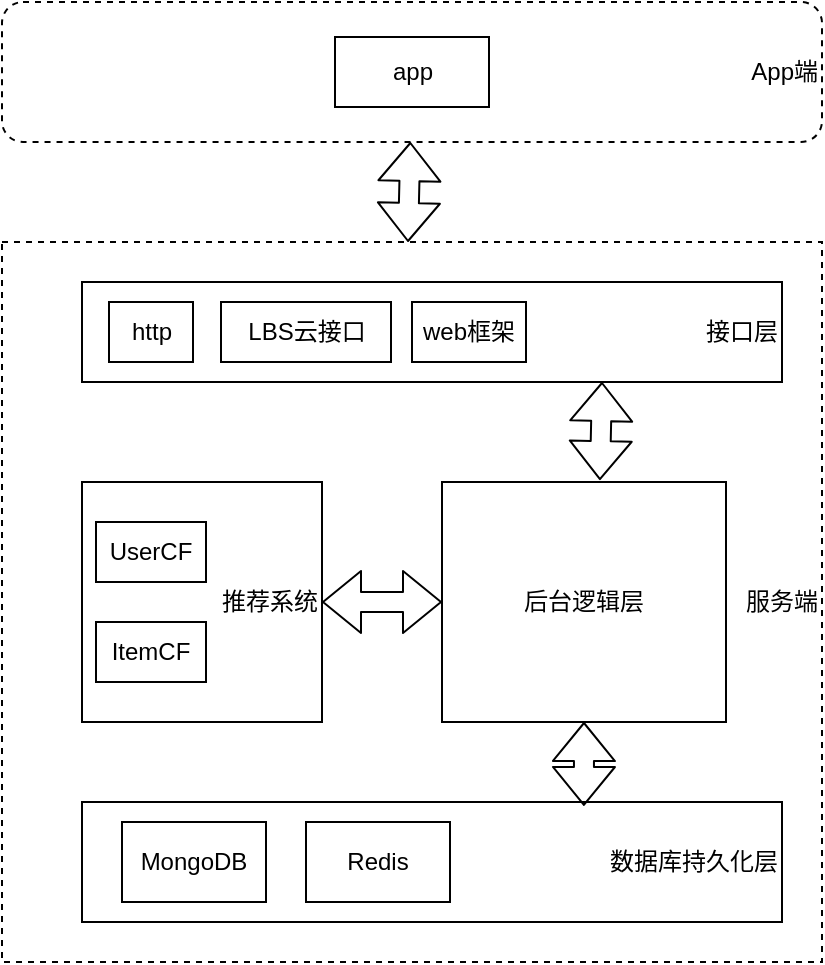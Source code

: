 <mxfile version="12.2.0" type="device" pages="1"><diagram id="XwW8bTnpN6n__7zBgSvp" name="Page-1"><mxGraphModel dx="1038" dy="556" grid="1" gridSize="10" guides="1" tooltips="1" connect="1" arrows="1" fold="1" page="1" pageScale="1" pageWidth="827" pageHeight="1169" math="0" shadow="0"><root><mxCell id="0"/><mxCell id="1" parent="0"/><mxCell id="LG87R7xDK4JqHf7dmasr-1" value="&lt;div&gt;&lt;span&gt;App端&lt;/span&gt;&lt;/div&gt;&lt;div&gt;&lt;/div&gt;" style="rounded=1;whiteSpace=wrap;html=1;dashed=1;align=right;" vertex="1" parent="1"><mxGeometry x="208" y="60" width="410" height="70" as="geometry"/></mxCell><mxCell id="LG87R7xDK4JqHf7dmasr-2" value="&lt;span style=&quot;white-space: normal&quot;&gt;app&lt;/span&gt;" style="rounded=0;whiteSpace=wrap;html=1;" vertex="1" parent="1"><mxGeometry x="374.5" y="77.5" width="77" height="35" as="geometry"/></mxCell><mxCell id="LG87R7xDK4JqHf7dmasr-3" value="服务端" style="rounded=0;whiteSpace=wrap;html=1;dashed=1;align=right;" vertex="1" parent="1"><mxGeometry x="208" y="180" width="410" height="360" as="geometry"/></mxCell><mxCell id="LG87R7xDK4JqHf7dmasr-4" value="" style="shape=flexArrow;endArrow=classic;startArrow=classic;html=1;" edge="1" parent="1" target="LG87R7xDK4JqHf7dmasr-1"><mxGeometry width="50" height="50" relative="1" as="geometry"><mxPoint x="411" y="180" as="sourcePoint"/><mxPoint x="458" y="130" as="targetPoint"/></mxGeometry></mxCell><mxCell id="LG87R7xDK4JqHf7dmasr-5" value="接口层" style="rounded=0;whiteSpace=wrap;html=1;align=right;" vertex="1" parent="1"><mxGeometry x="248" y="200" width="350" height="50" as="geometry"/></mxCell><mxCell id="LG87R7xDK4JqHf7dmasr-6" value="http" style="rounded=0;whiteSpace=wrap;html=1;" vertex="1" parent="1"><mxGeometry x="261.5" y="210" width="42" height="30" as="geometry"/></mxCell><mxCell id="LG87R7xDK4JqHf7dmasr-7" value="LBS云接口" style="rounded=0;whiteSpace=wrap;html=1;" vertex="1" parent="1"><mxGeometry x="317.5" y="210" width="85" height="30" as="geometry"/></mxCell><mxCell id="LG87R7xDK4JqHf7dmasr-8" value="推荐系统" style="rounded=0;whiteSpace=wrap;html=1;align=right;" vertex="1" parent="1"><mxGeometry x="248" y="300" width="120" height="120" as="geometry"/></mxCell><mxCell id="LG87R7xDK4JqHf7dmasr-9" value="后台逻辑层" style="rounded=0;whiteSpace=wrap;html=1;" vertex="1" parent="1"><mxGeometry x="428" y="300" width="142" height="120" as="geometry"/></mxCell><mxCell id="LG87R7xDK4JqHf7dmasr-10" value="数据库持久化层" style="rounded=0;whiteSpace=wrap;html=1;align=right;" vertex="1" parent="1"><mxGeometry x="248" y="460" width="350" height="60" as="geometry"/></mxCell><mxCell id="LG87R7xDK4JqHf7dmasr-11" value="" style="shape=flexArrow;endArrow=classic;startArrow=classic;html=1;" edge="1" parent="1" source="LG87R7xDK4JqHf7dmasr-8" target="LG87R7xDK4JqHf7dmasr-9"><mxGeometry width="50" height="50" relative="1" as="geometry"><mxPoint x="358" y="360" as="sourcePoint"/><mxPoint x="408" y="310" as="targetPoint"/></mxGeometry></mxCell><mxCell id="LG87R7xDK4JqHf7dmasr-12" value="" style="shape=flexArrow;endArrow=classic;startArrow=classic;html=1;exitX=0.556;exitY=-0.008;exitDx=0;exitDy=0;exitPerimeter=0;" edge="1" parent="1" source="LG87R7xDK4JqHf7dmasr-9"><mxGeometry width="50" height="50" relative="1" as="geometry"><mxPoint x="478" y="300" as="sourcePoint"/><mxPoint x="508" y="250" as="targetPoint"/></mxGeometry></mxCell><mxCell id="LG87R7xDK4JqHf7dmasr-13" value="" style="shape=flexArrow;endArrow=classic;startArrow=classic;html=1;entryX=0.5;entryY=1;entryDx=0;entryDy=0;exitX=0.717;exitY=0.033;exitDx=0;exitDy=0;exitPerimeter=0;" edge="1" parent="1" source="LG87R7xDK4JqHf7dmasr-10" target="LG87R7xDK4JqHf7dmasr-9"><mxGeometry width="50" height="50" relative="1" as="geometry"><mxPoint x="488" y="470" as="sourcePoint"/><mxPoint x="538" y="420" as="targetPoint"/></mxGeometry></mxCell><mxCell id="LG87R7xDK4JqHf7dmasr-14" value="web框架" style="rounded=0;whiteSpace=wrap;html=1;" vertex="1" parent="1"><mxGeometry x="413" y="210" width="57" height="30" as="geometry"/></mxCell><mxCell id="LG87R7xDK4JqHf7dmasr-15" value="UserCF" style="rounded=0;whiteSpace=wrap;html=1;" vertex="1" parent="1"><mxGeometry x="255" y="320" width="55" height="30" as="geometry"/></mxCell><mxCell id="LG87R7xDK4JqHf7dmasr-16" value="ItemCF" style="rounded=0;whiteSpace=wrap;html=1;" vertex="1" parent="1"><mxGeometry x="255" y="370" width="55" height="30" as="geometry"/></mxCell><mxCell id="LG87R7xDK4JqHf7dmasr-17" value="MongoDB" style="rounded=0;whiteSpace=wrap;html=1;" vertex="1" parent="1"><mxGeometry x="268" y="470" width="72" height="40" as="geometry"/></mxCell><mxCell id="LG87R7xDK4JqHf7dmasr-18" value="Redis" style="rounded=0;whiteSpace=wrap;html=1;" vertex="1" parent="1"><mxGeometry x="360" y="470" width="72" height="40" as="geometry"/></mxCell></root></mxGraphModel></diagram></mxfile>